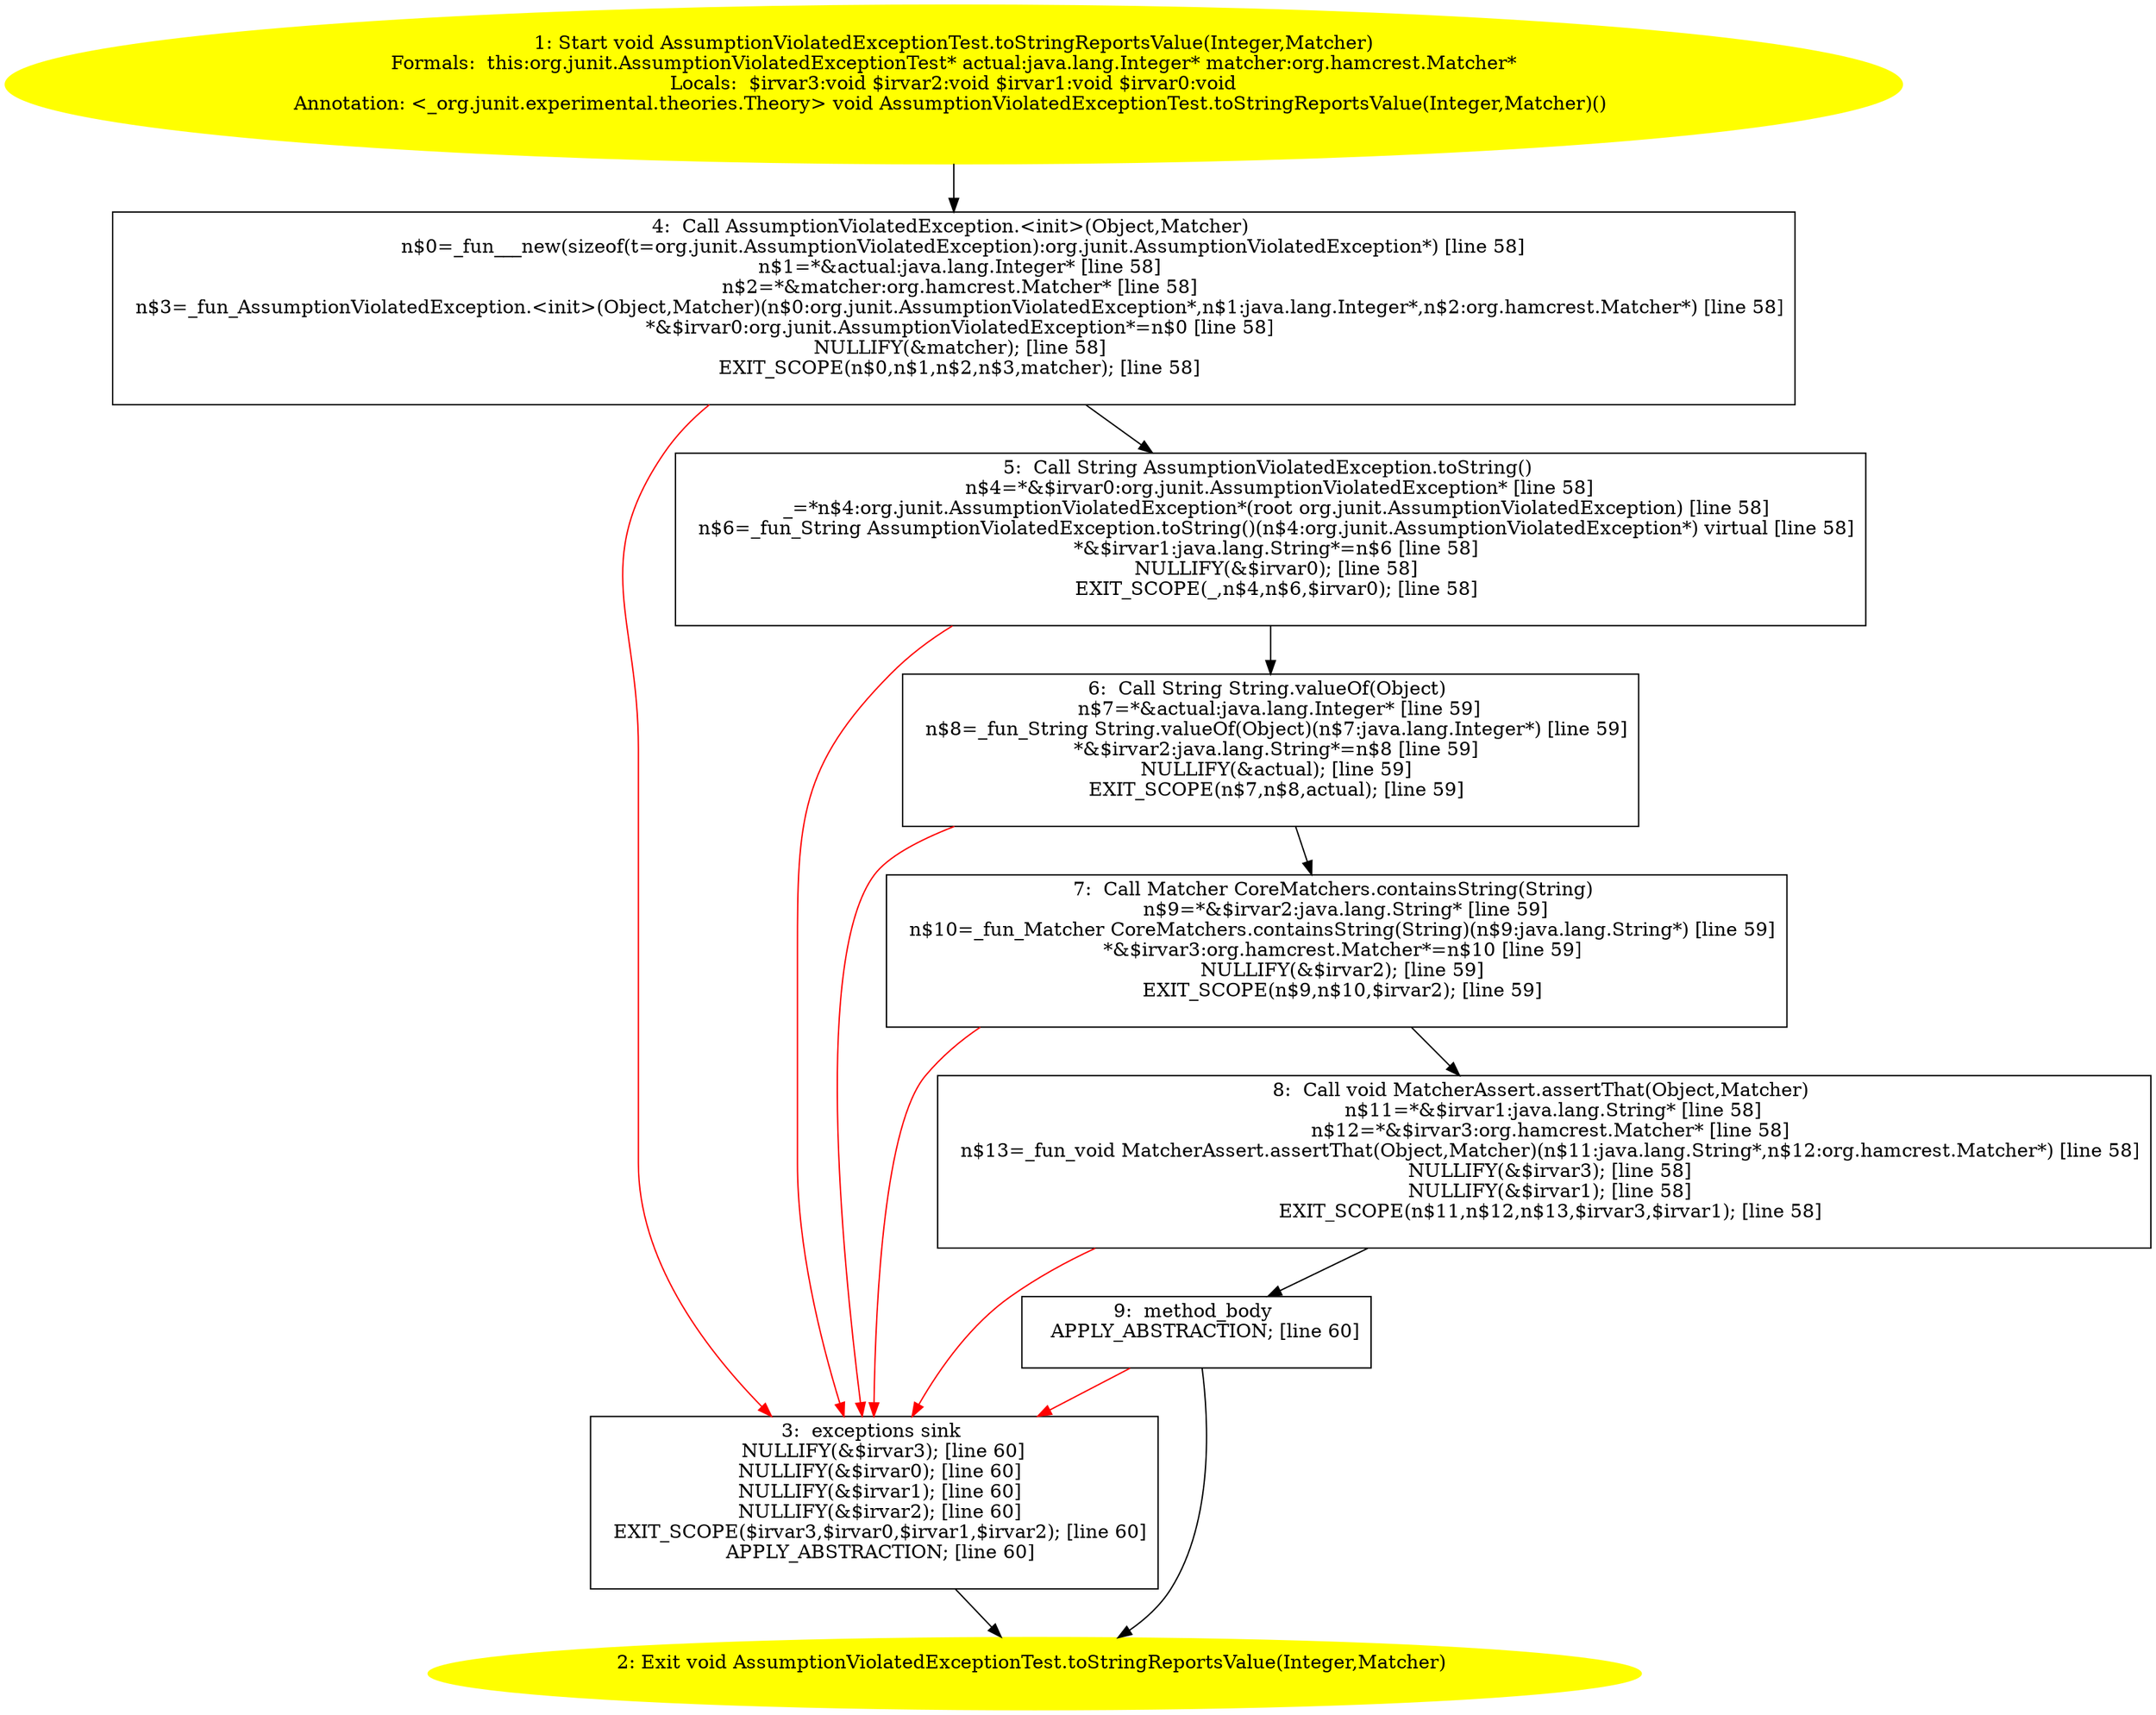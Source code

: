 /* @generated */
digraph cfg {
"org.junit.AssumptionViolatedExceptionTest.toStringReportsValue(java.lang.Integer,org.hamcrest.Matche.6faff2d852cc764c5620f2bd98f2eea3_1" [label="1: Start void AssumptionViolatedExceptionTest.toStringReportsValue(Integer,Matcher)\nFormals:  this:org.junit.AssumptionViolatedExceptionTest* actual:java.lang.Integer* matcher:org.hamcrest.Matcher*\nLocals:  $irvar3:void $irvar2:void $irvar1:void $irvar0:void\nAnnotation: <_org.junit.experimental.theories.Theory> void AssumptionViolatedExceptionTest.toStringReportsValue(Integer,Matcher)() \n  " color=yellow style=filled]
	

	 "org.junit.AssumptionViolatedExceptionTest.toStringReportsValue(java.lang.Integer,org.hamcrest.Matche.6faff2d852cc764c5620f2bd98f2eea3_1" -> "org.junit.AssumptionViolatedExceptionTest.toStringReportsValue(java.lang.Integer,org.hamcrest.Matche.6faff2d852cc764c5620f2bd98f2eea3_4" ;
"org.junit.AssumptionViolatedExceptionTest.toStringReportsValue(java.lang.Integer,org.hamcrest.Matche.6faff2d852cc764c5620f2bd98f2eea3_2" [label="2: Exit void AssumptionViolatedExceptionTest.toStringReportsValue(Integer,Matcher) \n  " color=yellow style=filled]
	

"org.junit.AssumptionViolatedExceptionTest.toStringReportsValue(java.lang.Integer,org.hamcrest.Matche.6faff2d852cc764c5620f2bd98f2eea3_3" [label="3:  exceptions sink \n   NULLIFY(&$irvar3); [line 60]\n  NULLIFY(&$irvar0); [line 60]\n  NULLIFY(&$irvar1); [line 60]\n  NULLIFY(&$irvar2); [line 60]\n  EXIT_SCOPE($irvar3,$irvar0,$irvar1,$irvar2); [line 60]\n  APPLY_ABSTRACTION; [line 60]\n " shape="box"]
	

	 "org.junit.AssumptionViolatedExceptionTest.toStringReportsValue(java.lang.Integer,org.hamcrest.Matche.6faff2d852cc764c5620f2bd98f2eea3_3" -> "org.junit.AssumptionViolatedExceptionTest.toStringReportsValue(java.lang.Integer,org.hamcrest.Matche.6faff2d852cc764c5620f2bd98f2eea3_2" ;
"org.junit.AssumptionViolatedExceptionTest.toStringReportsValue(java.lang.Integer,org.hamcrest.Matche.6faff2d852cc764c5620f2bd98f2eea3_4" [label="4:  Call AssumptionViolatedException.<init>(Object,Matcher) \n   n$0=_fun___new(sizeof(t=org.junit.AssumptionViolatedException):org.junit.AssumptionViolatedException*) [line 58]\n  n$1=*&actual:java.lang.Integer* [line 58]\n  n$2=*&matcher:org.hamcrest.Matcher* [line 58]\n  n$3=_fun_AssumptionViolatedException.<init>(Object,Matcher)(n$0:org.junit.AssumptionViolatedException*,n$1:java.lang.Integer*,n$2:org.hamcrest.Matcher*) [line 58]\n  *&$irvar0:org.junit.AssumptionViolatedException*=n$0 [line 58]\n  NULLIFY(&matcher); [line 58]\n  EXIT_SCOPE(n$0,n$1,n$2,n$3,matcher); [line 58]\n " shape="box"]
	

	 "org.junit.AssumptionViolatedExceptionTest.toStringReportsValue(java.lang.Integer,org.hamcrest.Matche.6faff2d852cc764c5620f2bd98f2eea3_4" -> "org.junit.AssumptionViolatedExceptionTest.toStringReportsValue(java.lang.Integer,org.hamcrest.Matche.6faff2d852cc764c5620f2bd98f2eea3_5" ;
	 "org.junit.AssumptionViolatedExceptionTest.toStringReportsValue(java.lang.Integer,org.hamcrest.Matche.6faff2d852cc764c5620f2bd98f2eea3_4" -> "org.junit.AssumptionViolatedExceptionTest.toStringReportsValue(java.lang.Integer,org.hamcrest.Matche.6faff2d852cc764c5620f2bd98f2eea3_3" [color="red" ];
"org.junit.AssumptionViolatedExceptionTest.toStringReportsValue(java.lang.Integer,org.hamcrest.Matche.6faff2d852cc764c5620f2bd98f2eea3_5" [label="5:  Call String AssumptionViolatedException.toString() \n   n$4=*&$irvar0:org.junit.AssumptionViolatedException* [line 58]\n  _=*n$4:org.junit.AssumptionViolatedException*(root org.junit.AssumptionViolatedException) [line 58]\n  n$6=_fun_String AssumptionViolatedException.toString()(n$4:org.junit.AssumptionViolatedException*) virtual [line 58]\n  *&$irvar1:java.lang.String*=n$6 [line 58]\n  NULLIFY(&$irvar0); [line 58]\n  EXIT_SCOPE(_,n$4,n$6,$irvar0); [line 58]\n " shape="box"]
	

	 "org.junit.AssumptionViolatedExceptionTest.toStringReportsValue(java.lang.Integer,org.hamcrest.Matche.6faff2d852cc764c5620f2bd98f2eea3_5" -> "org.junit.AssumptionViolatedExceptionTest.toStringReportsValue(java.lang.Integer,org.hamcrest.Matche.6faff2d852cc764c5620f2bd98f2eea3_6" ;
	 "org.junit.AssumptionViolatedExceptionTest.toStringReportsValue(java.lang.Integer,org.hamcrest.Matche.6faff2d852cc764c5620f2bd98f2eea3_5" -> "org.junit.AssumptionViolatedExceptionTest.toStringReportsValue(java.lang.Integer,org.hamcrest.Matche.6faff2d852cc764c5620f2bd98f2eea3_3" [color="red" ];
"org.junit.AssumptionViolatedExceptionTest.toStringReportsValue(java.lang.Integer,org.hamcrest.Matche.6faff2d852cc764c5620f2bd98f2eea3_6" [label="6:  Call String String.valueOf(Object) \n   n$7=*&actual:java.lang.Integer* [line 59]\n  n$8=_fun_String String.valueOf(Object)(n$7:java.lang.Integer*) [line 59]\n  *&$irvar2:java.lang.String*=n$8 [line 59]\n  NULLIFY(&actual); [line 59]\n  EXIT_SCOPE(n$7,n$8,actual); [line 59]\n " shape="box"]
	

	 "org.junit.AssumptionViolatedExceptionTest.toStringReportsValue(java.lang.Integer,org.hamcrest.Matche.6faff2d852cc764c5620f2bd98f2eea3_6" -> "org.junit.AssumptionViolatedExceptionTest.toStringReportsValue(java.lang.Integer,org.hamcrest.Matche.6faff2d852cc764c5620f2bd98f2eea3_7" ;
	 "org.junit.AssumptionViolatedExceptionTest.toStringReportsValue(java.lang.Integer,org.hamcrest.Matche.6faff2d852cc764c5620f2bd98f2eea3_6" -> "org.junit.AssumptionViolatedExceptionTest.toStringReportsValue(java.lang.Integer,org.hamcrest.Matche.6faff2d852cc764c5620f2bd98f2eea3_3" [color="red" ];
"org.junit.AssumptionViolatedExceptionTest.toStringReportsValue(java.lang.Integer,org.hamcrest.Matche.6faff2d852cc764c5620f2bd98f2eea3_7" [label="7:  Call Matcher CoreMatchers.containsString(String) \n   n$9=*&$irvar2:java.lang.String* [line 59]\n  n$10=_fun_Matcher CoreMatchers.containsString(String)(n$9:java.lang.String*) [line 59]\n  *&$irvar3:org.hamcrest.Matcher*=n$10 [line 59]\n  NULLIFY(&$irvar2); [line 59]\n  EXIT_SCOPE(n$9,n$10,$irvar2); [line 59]\n " shape="box"]
	

	 "org.junit.AssumptionViolatedExceptionTest.toStringReportsValue(java.lang.Integer,org.hamcrest.Matche.6faff2d852cc764c5620f2bd98f2eea3_7" -> "org.junit.AssumptionViolatedExceptionTest.toStringReportsValue(java.lang.Integer,org.hamcrest.Matche.6faff2d852cc764c5620f2bd98f2eea3_8" ;
	 "org.junit.AssumptionViolatedExceptionTest.toStringReportsValue(java.lang.Integer,org.hamcrest.Matche.6faff2d852cc764c5620f2bd98f2eea3_7" -> "org.junit.AssumptionViolatedExceptionTest.toStringReportsValue(java.lang.Integer,org.hamcrest.Matche.6faff2d852cc764c5620f2bd98f2eea3_3" [color="red" ];
"org.junit.AssumptionViolatedExceptionTest.toStringReportsValue(java.lang.Integer,org.hamcrest.Matche.6faff2d852cc764c5620f2bd98f2eea3_8" [label="8:  Call void MatcherAssert.assertThat(Object,Matcher) \n   n$11=*&$irvar1:java.lang.String* [line 58]\n  n$12=*&$irvar3:org.hamcrest.Matcher* [line 58]\n  n$13=_fun_void MatcherAssert.assertThat(Object,Matcher)(n$11:java.lang.String*,n$12:org.hamcrest.Matcher*) [line 58]\n  NULLIFY(&$irvar3); [line 58]\n  NULLIFY(&$irvar1); [line 58]\n  EXIT_SCOPE(n$11,n$12,n$13,$irvar3,$irvar1); [line 58]\n " shape="box"]
	

	 "org.junit.AssumptionViolatedExceptionTest.toStringReportsValue(java.lang.Integer,org.hamcrest.Matche.6faff2d852cc764c5620f2bd98f2eea3_8" -> "org.junit.AssumptionViolatedExceptionTest.toStringReportsValue(java.lang.Integer,org.hamcrest.Matche.6faff2d852cc764c5620f2bd98f2eea3_9" ;
	 "org.junit.AssumptionViolatedExceptionTest.toStringReportsValue(java.lang.Integer,org.hamcrest.Matche.6faff2d852cc764c5620f2bd98f2eea3_8" -> "org.junit.AssumptionViolatedExceptionTest.toStringReportsValue(java.lang.Integer,org.hamcrest.Matche.6faff2d852cc764c5620f2bd98f2eea3_3" [color="red" ];
"org.junit.AssumptionViolatedExceptionTest.toStringReportsValue(java.lang.Integer,org.hamcrest.Matche.6faff2d852cc764c5620f2bd98f2eea3_9" [label="9:  method_body \n   APPLY_ABSTRACTION; [line 60]\n " shape="box"]
	

	 "org.junit.AssumptionViolatedExceptionTest.toStringReportsValue(java.lang.Integer,org.hamcrest.Matche.6faff2d852cc764c5620f2bd98f2eea3_9" -> "org.junit.AssumptionViolatedExceptionTest.toStringReportsValue(java.lang.Integer,org.hamcrest.Matche.6faff2d852cc764c5620f2bd98f2eea3_2" ;
	 "org.junit.AssumptionViolatedExceptionTest.toStringReportsValue(java.lang.Integer,org.hamcrest.Matche.6faff2d852cc764c5620f2bd98f2eea3_9" -> "org.junit.AssumptionViolatedExceptionTest.toStringReportsValue(java.lang.Integer,org.hamcrest.Matche.6faff2d852cc764c5620f2bd98f2eea3_3" [color="red" ];
}

